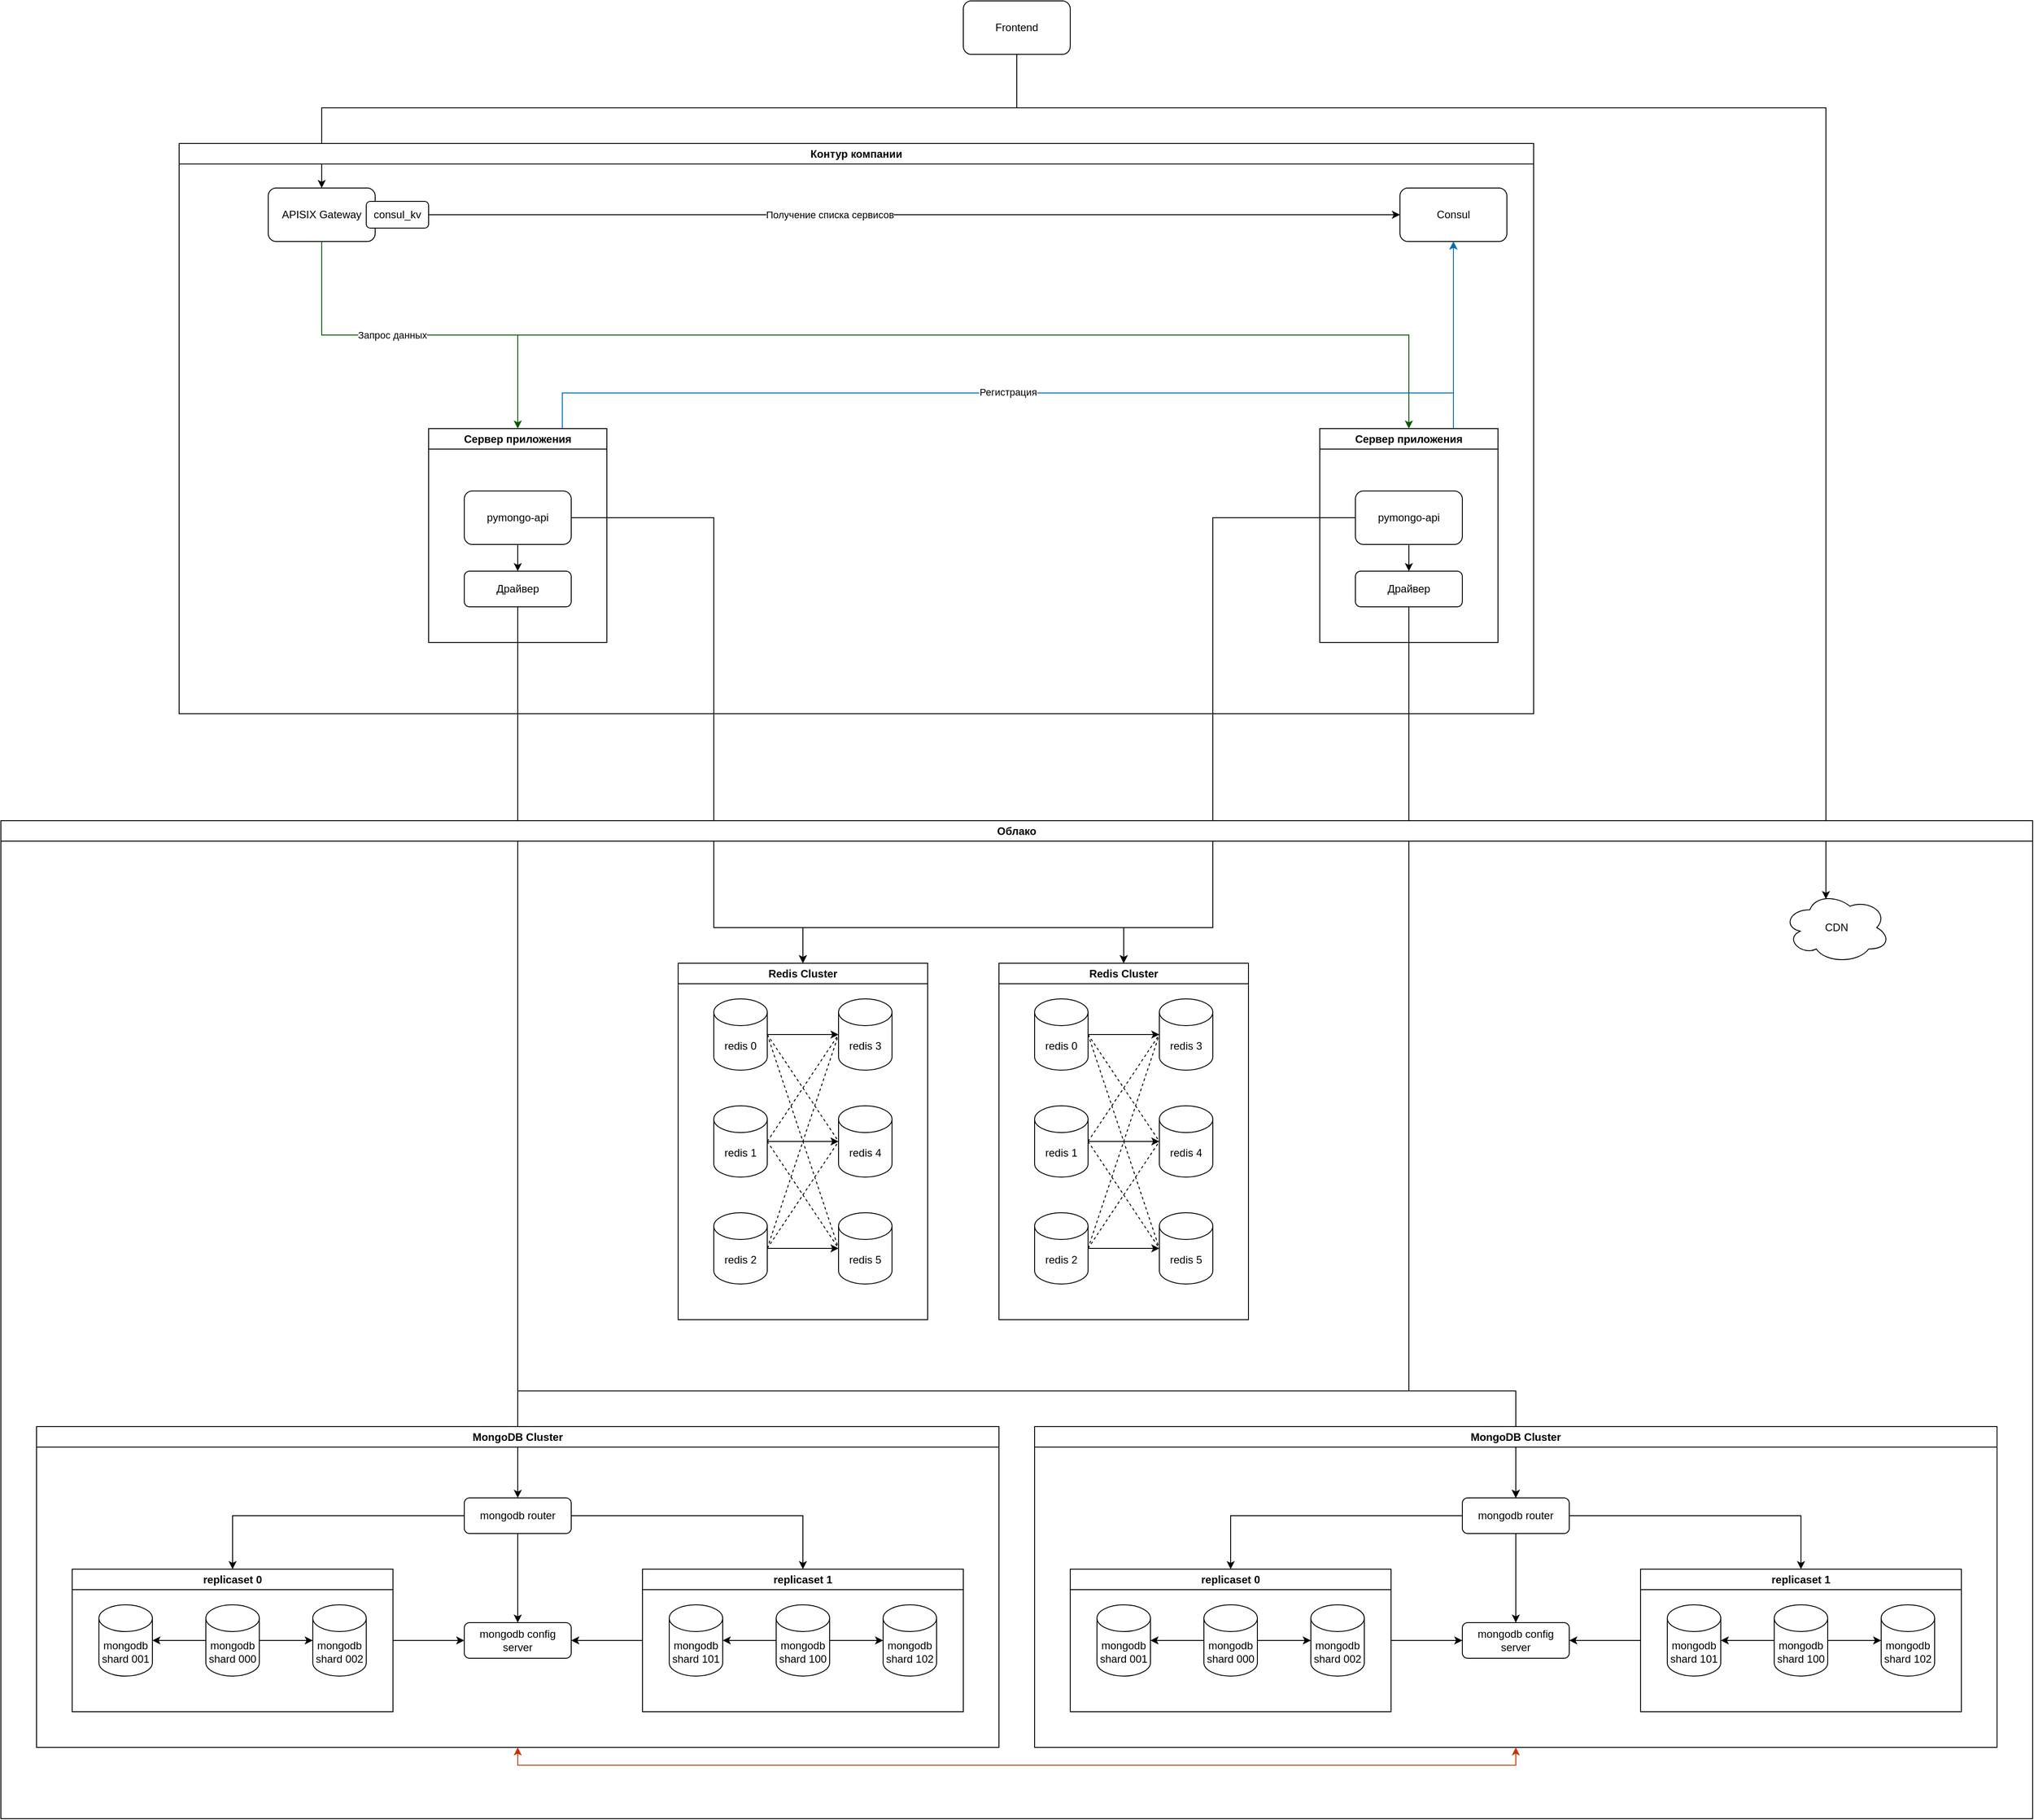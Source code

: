 <mxfile version="26.1.1">
  <diagram name="Page-1" id="-H_mtQnk-PTXWXPvYvuk">
    <mxGraphModel dx="1590" dy="2039" grid="1" gridSize="10" guides="1" tooltips="1" connect="1" arrows="1" fold="1" page="1" pageScale="1" pageWidth="1169" pageHeight="827" math="0" shadow="0">
      <root>
        <mxCell id="0" />
        <mxCell id="1" parent="0" />
        <mxCell id="dqWdWpCbqQZx0mYM54an-4" value="" style="group" parent="1" vertex="1" connectable="0">
          <mxGeometry x="300" y="130" width="180" height="60" as="geometry" />
        </mxCell>
        <mxCell id="dqWdWpCbqQZx0mYM54an-2" value="APISIX Gateway" style="rounded=1;whiteSpace=wrap;html=1;" parent="dqWdWpCbqQZx0mYM54an-4" vertex="1">
          <mxGeometry width="120" height="60" as="geometry" />
        </mxCell>
        <mxCell id="dqWdWpCbqQZx0mYM54an-3" value="consul_kv" style="rounded=1;whiteSpace=wrap;html=1;" parent="dqWdWpCbqQZx0mYM54an-4" vertex="1">
          <mxGeometry x="110" y="15" width="70" height="30" as="geometry" />
        </mxCell>
        <mxCell id="dqWdWpCbqQZx0mYM54an-5" value="Consul" style="rounded=1;whiteSpace=wrap;html=1;" parent="1" vertex="1">
          <mxGeometry x="1570" y="130" width="120" height="60" as="geometry" />
        </mxCell>
        <mxCell id="dqWdWpCbqQZx0mYM54an-46" style="edgeStyle=orthogonalEdgeStyle;rounded=0;orthogonalLoop=1;jettySize=auto;html=1;exitX=1;exitY=0.5;exitDx=0;exitDy=0;entryX=0;entryY=0.5;entryDx=0;entryDy=0;" parent="1" source="dqWdWpCbqQZx0mYM54an-3" target="dqWdWpCbqQZx0mYM54an-5" edge="1">
          <mxGeometry relative="1" as="geometry" />
        </mxCell>
        <mxCell id="dqWdWpCbqQZx0mYM54an-93" value="Получение списка сервисов" style="edgeLabel;html=1;align=center;verticalAlign=middle;resizable=0;points=[];" parent="dqWdWpCbqQZx0mYM54an-46" vertex="1" connectable="0">
          <mxGeometry x="-0.174" y="-1" relative="1" as="geometry">
            <mxPoint y="-1" as="offset" />
          </mxGeometry>
        </mxCell>
        <mxCell id="ixIfecBzQTMLxkiIsBdG-1" style="edgeStyle=orthogonalEdgeStyle;rounded=0;orthogonalLoop=1;jettySize=auto;html=1;exitX=0.5;exitY=1;exitDx=0;exitDy=0;" edge="1" parent="1" source="dqWdWpCbqQZx0mYM54an-123" target="dqWdWpCbqQZx0mYM54an-2">
          <mxGeometry relative="1" as="geometry">
            <Array as="points">
              <mxPoint x="1140" y="40" />
              <mxPoint x="360" y="40" />
            </Array>
          </mxGeometry>
        </mxCell>
        <mxCell id="dqWdWpCbqQZx0mYM54an-123" value="Frontend" style="rounded=1;whiteSpace=wrap;html=1;" parent="1" vertex="1">
          <mxGeometry x="1080" y="-80" width="120" height="60" as="geometry" />
        </mxCell>
        <mxCell id="P2rB0Mfu34rMSdrRZBl6-78" style="edgeStyle=orthogonalEdgeStyle;rounded=0;orthogonalLoop=1;jettySize=auto;html=1;exitX=0.5;exitY=1;exitDx=0;exitDy=0;entryX=0.5;entryY=0;entryDx=0;entryDy=0;fillColor=#008a00;strokeColor=#005700;" parent="1" source="dqWdWpCbqQZx0mYM54an-2" target="dqWdWpCbqQZx0mYM54an-13" edge="1">
          <mxGeometry relative="1" as="geometry" />
        </mxCell>
        <mxCell id="P2rB0Mfu34rMSdrRZBl6-79" style="edgeStyle=orthogonalEdgeStyle;rounded=0;orthogonalLoop=1;jettySize=auto;html=1;exitX=0.5;exitY=1;exitDx=0;exitDy=0;fillColor=#008a00;strokeColor=#005700;" parent="1" source="dqWdWpCbqQZx0mYM54an-2" target="P2rB0Mfu34rMSdrRZBl6-51" edge="1">
          <mxGeometry relative="1" as="geometry" />
        </mxCell>
        <mxCell id="JSuMn4tBHQM3JPlq7mwm-12" value="Запрос данных" style="edgeLabel;html=1;align=center;verticalAlign=middle;resizable=0;points=[];" parent="P2rB0Mfu34rMSdrRZBl6-79" vertex="1" connectable="0">
          <mxGeometry x="-0.743" relative="1" as="geometry">
            <mxPoint as="offset" />
          </mxGeometry>
        </mxCell>
        <mxCell id="P2rB0Mfu34rMSdrRZBl6-90" style="edgeStyle=orthogonalEdgeStyle;rounded=0;orthogonalLoop=1;jettySize=auto;html=1;exitX=0.75;exitY=0;exitDx=0;exitDy=0;entryX=0.5;entryY=1;entryDx=0;entryDy=0;fillColor=#1ba1e2;strokeColor=#006EAF;" parent="1" source="P2rB0Mfu34rMSdrRZBl6-51" target="dqWdWpCbqQZx0mYM54an-5" edge="1">
          <mxGeometry relative="1" as="geometry" />
        </mxCell>
        <mxCell id="JSuMn4tBHQM3JPlq7mwm-9" style="edgeStyle=orthogonalEdgeStyle;rounded=0;orthogonalLoop=1;jettySize=auto;html=1;exitX=0.75;exitY=0;exitDx=0;exitDy=0;fillColor=#1ba1e2;strokeColor=#006EAF;" parent="1" source="dqWdWpCbqQZx0mYM54an-13" target="dqWdWpCbqQZx0mYM54an-5" edge="1">
          <mxGeometry relative="1" as="geometry">
            <Array as="points">
              <mxPoint x="630" y="360" />
              <mxPoint x="1630" y="360" />
            </Array>
          </mxGeometry>
        </mxCell>
        <mxCell id="JSuMn4tBHQM3JPlq7mwm-10" value="Регистрация" style="edgeLabel;html=1;align=center;verticalAlign=middle;resizable=0;points=[];" parent="JSuMn4tBHQM3JPlq7mwm-9" vertex="1" connectable="0">
          <mxGeometry x="-0.108" relative="1" as="geometry">
            <mxPoint y="-1" as="offset" />
          </mxGeometry>
        </mxCell>
        <mxCell id="dqWdWpCbqQZx0mYM54an-13" value="Сервер приложения" style="swimlane;whiteSpace=wrap;html=1;" parent="1" vertex="1">
          <mxGeometry x="480" y="400" width="200" height="240" as="geometry" />
        </mxCell>
        <mxCell id="dqWdWpCbqQZx0mYM54an-6" value="" style="group" parent="1" vertex="1" connectable="0">
          <mxGeometry x="520" y="470" width="120" height="130" as="geometry" />
        </mxCell>
        <mxCell id="zA23MoTUsTF4_91t8viU-3" value="pymongo-api" style="rounded=1;whiteSpace=wrap;html=1;" parent="dqWdWpCbqQZx0mYM54an-6" vertex="1">
          <mxGeometry width="120" height="60" as="geometry" />
        </mxCell>
        <mxCell id="dbREd8kYVU3tzgiQIXqs-3" value="Драйвер" style="rounded=1;whiteSpace=wrap;html=1;" parent="dqWdWpCbqQZx0mYM54an-6" vertex="1">
          <mxGeometry y="90" width="120" height="40" as="geometry" />
        </mxCell>
        <mxCell id="k_xwfJecmbTnGhpivg_c-1" style="edgeStyle=orthogonalEdgeStyle;rounded=0;orthogonalLoop=1;jettySize=auto;html=1;exitX=0.5;exitY=1;exitDx=0;exitDy=0;entryX=0.5;entryY=0;entryDx=0;entryDy=0;" parent="dqWdWpCbqQZx0mYM54an-6" source="zA23MoTUsTF4_91t8viU-3" target="dbREd8kYVU3tzgiQIXqs-3" edge="1">
          <mxGeometry relative="1" as="geometry" />
        </mxCell>
        <mxCell id="8a7BIC_nl0AnSNakPIhv-13" value="" style="group" parent="1" vertex="1" connectable="0">
          <mxGeometry x="760" y="1000" width="280" height="400" as="geometry" />
        </mxCell>
        <mxCell id="8a7BIC_nl0AnSNakPIhv-1" value="redis 2" style="shape=cylinder3;whiteSpace=wrap;html=1;boundedLbl=1;backgroundOutline=1;size=15;" parent="8a7BIC_nl0AnSNakPIhv-13" vertex="1">
          <mxGeometry x="40" y="280" width="60" height="80" as="geometry" />
        </mxCell>
        <mxCell id="8a7BIC_nl0AnSNakPIhv-3" value="redis 1" style="shape=cylinder3;whiteSpace=wrap;html=1;boundedLbl=1;backgroundOutline=1;size=15;" parent="8a7BIC_nl0AnSNakPIhv-13" vertex="1">
          <mxGeometry x="40" y="160" width="60" height="80" as="geometry" />
        </mxCell>
        <mxCell id="8a7BIC_nl0AnSNakPIhv-5" value="redis 0" style="shape=cylinder3;whiteSpace=wrap;html=1;boundedLbl=1;backgroundOutline=1;size=15;" parent="8a7BIC_nl0AnSNakPIhv-13" vertex="1">
          <mxGeometry x="40" y="40" width="60" height="80" as="geometry" />
        </mxCell>
        <mxCell id="8a7BIC_nl0AnSNakPIhv-9" value="redis 5" style="shape=cylinder3;whiteSpace=wrap;html=1;boundedLbl=1;backgroundOutline=1;size=15;" parent="8a7BIC_nl0AnSNakPIhv-13" vertex="1">
          <mxGeometry x="180" y="280" width="60" height="80" as="geometry" />
        </mxCell>
        <mxCell id="8a7BIC_nl0AnSNakPIhv-10" value="redis 4" style="shape=cylinder3;whiteSpace=wrap;html=1;boundedLbl=1;backgroundOutline=1;size=15;" parent="8a7BIC_nl0AnSNakPIhv-13" vertex="1">
          <mxGeometry x="180" y="160" width="60" height="80" as="geometry" />
        </mxCell>
        <mxCell id="8a7BIC_nl0AnSNakPIhv-11" value="redis 3" style="shape=cylinder3;whiteSpace=wrap;html=1;boundedLbl=1;backgroundOutline=1;size=15;" parent="8a7BIC_nl0AnSNakPIhv-13" vertex="1">
          <mxGeometry x="180" y="40" width="60" height="80" as="geometry" />
        </mxCell>
        <mxCell id="8a7BIC_nl0AnSNakPIhv-12" value="Redis Cluster" style="swimlane;whiteSpace=wrap;html=1;" parent="8a7BIC_nl0AnSNakPIhv-13" vertex="1">
          <mxGeometry width="280" height="400" as="geometry" />
        </mxCell>
        <mxCell id="8a7BIC_nl0AnSNakPIhv-31" value="" style="endArrow=none;dashed=1;html=1;rounded=0;entryX=0;entryY=0.5;entryDx=0;entryDy=0;entryPerimeter=0;exitX=1;exitY=0.5;exitDx=0;exitDy=0;exitPerimeter=0;" parent="8a7BIC_nl0AnSNakPIhv-12" edge="1">
          <mxGeometry width="50" height="50" relative="1" as="geometry">
            <mxPoint x="100" y="320" as="sourcePoint" />
            <mxPoint x="180" y="200" as="targetPoint" />
          </mxGeometry>
        </mxCell>
        <mxCell id="8a7BIC_nl0AnSNakPIhv-33" value="" style="endArrow=none;dashed=1;html=1;rounded=0;entryX=0;entryY=0.5;entryDx=0;entryDy=0;entryPerimeter=0;exitX=1;exitY=0.5;exitDx=0;exitDy=0;exitPerimeter=0;" parent="8a7BIC_nl0AnSNakPIhv-12" edge="1">
          <mxGeometry width="50" height="50" relative="1" as="geometry">
            <mxPoint x="100" y="200" as="sourcePoint" />
            <mxPoint x="180" y="320" as="targetPoint" />
          </mxGeometry>
        </mxCell>
        <mxCell id="8a7BIC_nl0AnSNakPIhv-15" style="edgeStyle=orthogonalEdgeStyle;rounded=0;orthogonalLoop=1;jettySize=auto;html=1;exitX=1;exitY=0.5;exitDx=0;exitDy=0;exitPerimeter=0;entryX=0;entryY=0.5;entryDx=0;entryDy=0;entryPerimeter=0;" parent="8a7BIC_nl0AnSNakPIhv-13" source="8a7BIC_nl0AnSNakPIhv-5" target="8a7BIC_nl0AnSNakPIhv-11" edge="1">
          <mxGeometry relative="1" as="geometry" />
        </mxCell>
        <mxCell id="8a7BIC_nl0AnSNakPIhv-16" style="edgeStyle=orthogonalEdgeStyle;rounded=0;orthogonalLoop=1;jettySize=auto;html=1;exitX=1;exitY=0.5;exitDx=0;exitDy=0;exitPerimeter=0;entryX=0;entryY=0.5;entryDx=0;entryDy=0;entryPerimeter=0;" parent="8a7BIC_nl0AnSNakPIhv-13" source="8a7BIC_nl0AnSNakPIhv-3" target="8a7BIC_nl0AnSNakPIhv-10" edge="1">
          <mxGeometry relative="1" as="geometry" />
        </mxCell>
        <mxCell id="8a7BIC_nl0AnSNakPIhv-17" style="edgeStyle=orthogonalEdgeStyle;rounded=0;orthogonalLoop=1;jettySize=auto;html=1;exitX=1;exitY=0.5;exitDx=0;exitDy=0;exitPerimeter=0;entryX=0;entryY=0.5;entryDx=0;entryDy=0;entryPerimeter=0;" parent="8a7BIC_nl0AnSNakPIhv-13" source="8a7BIC_nl0AnSNakPIhv-1" target="8a7BIC_nl0AnSNakPIhv-9" edge="1">
          <mxGeometry relative="1" as="geometry" />
        </mxCell>
        <mxCell id="8a7BIC_nl0AnSNakPIhv-30" value="" style="endArrow=none;dashed=1;html=1;rounded=0;entryX=0;entryY=0.5;entryDx=0;entryDy=0;entryPerimeter=0;exitX=1;exitY=0.5;exitDx=0;exitDy=0;exitPerimeter=0;" parent="8a7BIC_nl0AnSNakPIhv-13" source="8a7BIC_nl0AnSNakPIhv-3" target="8a7BIC_nl0AnSNakPIhv-11" edge="1">
          <mxGeometry width="50" height="50" relative="1" as="geometry">
            <mxPoint x="115" y="180" as="sourcePoint" />
            <mxPoint x="165" y="130" as="targetPoint" />
          </mxGeometry>
        </mxCell>
        <mxCell id="8a7BIC_nl0AnSNakPIhv-32" value="" style="endArrow=none;dashed=1;html=1;rounded=0;entryX=0;entryY=0.5;entryDx=0;entryDy=0;entryPerimeter=0;exitX=1;exitY=0.5;exitDx=0;exitDy=0;exitPerimeter=0;" parent="8a7BIC_nl0AnSNakPIhv-13" source="8a7BIC_nl0AnSNakPIhv-5" target="8a7BIC_nl0AnSNakPIhv-10" edge="1">
          <mxGeometry width="50" height="50" relative="1" as="geometry">
            <mxPoint x="110" y="210" as="sourcePoint" />
            <mxPoint x="190" y="90" as="targetPoint" />
          </mxGeometry>
        </mxCell>
        <mxCell id="8a7BIC_nl0AnSNakPIhv-37" value="" style="endArrow=none;dashed=1;html=1;rounded=0;entryX=0;entryY=0.5;entryDx=0;entryDy=0;entryPerimeter=0;exitX=1;exitY=0.5;exitDx=0;exitDy=0;exitPerimeter=0;" parent="8a7BIC_nl0AnSNakPIhv-13" source="8a7BIC_nl0AnSNakPIhv-5" target="8a7BIC_nl0AnSNakPIhv-9" edge="1">
          <mxGeometry width="50" height="50" relative="1" as="geometry">
            <mxPoint x="110" y="90" as="sourcePoint" />
            <mxPoint x="190" y="210" as="targetPoint" />
          </mxGeometry>
        </mxCell>
        <mxCell id="8a7BIC_nl0AnSNakPIhv-38" value="" style="endArrow=none;dashed=1;html=1;rounded=0;entryX=0;entryY=0.5;entryDx=0;entryDy=0;entryPerimeter=0;exitX=1;exitY=0.5;exitDx=0;exitDy=0;exitPerimeter=0;" parent="8a7BIC_nl0AnSNakPIhv-13" source="8a7BIC_nl0AnSNakPIhv-1" target="8a7BIC_nl0AnSNakPIhv-11" edge="1">
          <mxGeometry width="50" height="50" relative="1" as="geometry">
            <mxPoint x="120" y="100" as="sourcePoint" />
            <mxPoint x="200" y="220" as="targetPoint" />
          </mxGeometry>
        </mxCell>
        <mxCell id="P2rB0Mfu34rMSdrRZBl6-52" value="" style="group" parent="1" vertex="1" connectable="0">
          <mxGeometry x="1120" y="1000" width="280" height="400" as="geometry" />
        </mxCell>
        <mxCell id="P2rB0Mfu34rMSdrRZBl6-53" value="redis 2" style="shape=cylinder3;whiteSpace=wrap;html=1;boundedLbl=1;backgroundOutline=1;size=15;" parent="P2rB0Mfu34rMSdrRZBl6-52" vertex="1">
          <mxGeometry x="40" y="280" width="60" height="80" as="geometry" />
        </mxCell>
        <mxCell id="P2rB0Mfu34rMSdrRZBl6-54" value="redis 1" style="shape=cylinder3;whiteSpace=wrap;html=1;boundedLbl=1;backgroundOutline=1;size=15;" parent="P2rB0Mfu34rMSdrRZBl6-52" vertex="1">
          <mxGeometry x="40" y="160" width="60" height="80" as="geometry" />
        </mxCell>
        <mxCell id="P2rB0Mfu34rMSdrRZBl6-55" value="redis 0" style="shape=cylinder3;whiteSpace=wrap;html=1;boundedLbl=1;backgroundOutline=1;size=15;" parent="P2rB0Mfu34rMSdrRZBl6-52" vertex="1">
          <mxGeometry x="40" y="40" width="60" height="80" as="geometry" />
        </mxCell>
        <mxCell id="P2rB0Mfu34rMSdrRZBl6-56" value="redis 5" style="shape=cylinder3;whiteSpace=wrap;html=1;boundedLbl=1;backgroundOutline=1;size=15;" parent="P2rB0Mfu34rMSdrRZBl6-52" vertex="1">
          <mxGeometry x="180" y="280" width="60" height="80" as="geometry" />
        </mxCell>
        <mxCell id="P2rB0Mfu34rMSdrRZBl6-57" value="redis 4" style="shape=cylinder3;whiteSpace=wrap;html=1;boundedLbl=1;backgroundOutline=1;size=15;" parent="P2rB0Mfu34rMSdrRZBl6-52" vertex="1">
          <mxGeometry x="180" y="160" width="60" height="80" as="geometry" />
        </mxCell>
        <mxCell id="P2rB0Mfu34rMSdrRZBl6-58" value="redis 3" style="shape=cylinder3;whiteSpace=wrap;html=1;boundedLbl=1;backgroundOutline=1;size=15;" parent="P2rB0Mfu34rMSdrRZBl6-52" vertex="1">
          <mxGeometry x="180" y="40" width="60" height="80" as="geometry" />
        </mxCell>
        <mxCell id="P2rB0Mfu34rMSdrRZBl6-59" value="Redis Cluster" style="swimlane;whiteSpace=wrap;html=1;" parent="P2rB0Mfu34rMSdrRZBl6-52" vertex="1">
          <mxGeometry width="280" height="400" as="geometry" />
        </mxCell>
        <mxCell id="P2rB0Mfu34rMSdrRZBl6-60" value="" style="endArrow=none;dashed=1;html=1;rounded=0;entryX=0;entryY=0.5;entryDx=0;entryDy=0;entryPerimeter=0;exitX=1;exitY=0.5;exitDx=0;exitDy=0;exitPerimeter=0;" parent="P2rB0Mfu34rMSdrRZBl6-59" edge="1">
          <mxGeometry width="50" height="50" relative="1" as="geometry">
            <mxPoint x="100" y="320" as="sourcePoint" />
            <mxPoint x="180" y="200" as="targetPoint" />
          </mxGeometry>
        </mxCell>
        <mxCell id="P2rB0Mfu34rMSdrRZBl6-61" value="" style="endArrow=none;dashed=1;html=1;rounded=0;entryX=0;entryY=0.5;entryDx=0;entryDy=0;entryPerimeter=0;exitX=1;exitY=0.5;exitDx=0;exitDy=0;exitPerimeter=0;" parent="P2rB0Mfu34rMSdrRZBl6-59" edge="1">
          <mxGeometry width="50" height="50" relative="1" as="geometry">
            <mxPoint x="100" y="200" as="sourcePoint" />
            <mxPoint x="180" y="320" as="targetPoint" />
          </mxGeometry>
        </mxCell>
        <mxCell id="P2rB0Mfu34rMSdrRZBl6-62" style="edgeStyle=orthogonalEdgeStyle;rounded=0;orthogonalLoop=1;jettySize=auto;html=1;exitX=1;exitY=0.5;exitDx=0;exitDy=0;exitPerimeter=0;entryX=0;entryY=0.5;entryDx=0;entryDy=0;entryPerimeter=0;" parent="P2rB0Mfu34rMSdrRZBl6-52" source="P2rB0Mfu34rMSdrRZBl6-55" target="P2rB0Mfu34rMSdrRZBl6-58" edge="1">
          <mxGeometry relative="1" as="geometry" />
        </mxCell>
        <mxCell id="P2rB0Mfu34rMSdrRZBl6-63" style="edgeStyle=orthogonalEdgeStyle;rounded=0;orthogonalLoop=1;jettySize=auto;html=1;exitX=1;exitY=0.5;exitDx=0;exitDy=0;exitPerimeter=0;entryX=0;entryY=0.5;entryDx=0;entryDy=0;entryPerimeter=0;" parent="P2rB0Mfu34rMSdrRZBl6-52" source="P2rB0Mfu34rMSdrRZBl6-54" target="P2rB0Mfu34rMSdrRZBl6-57" edge="1">
          <mxGeometry relative="1" as="geometry" />
        </mxCell>
        <mxCell id="P2rB0Mfu34rMSdrRZBl6-64" style="edgeStyle=orthogonalEdgeStyle;rounded=0;orthogonalLoop=1;jettySize=auto;html=1;exitX=1;exitY=0.5;exitDx=0;exitDy=0;exitPerimeter=0;entryX=0;entryY=0.5;entryDx=0;entryDy=0;entryPerimeter=0;" parent="P2rB0Mfu34rMSdrRZBl6-52" source="P2rB0Mfu34rMSdrRZBl6-53" target="P2rB0Mfu34rMSdrRZBl6-56" edge="1">
          <mxGeometry relative="1" as="geometry" />
        </mxCell>
        <mxCell id="P2rB0Mfu34rMSdrRZBl6-65" value="" style="endArrow=none;dashed=1;html=1;rounded=0;entryX=0;entryY=0.5;entryDx=0;entryDy=0;entryPerimeter=0;exitX=1;exitY=0.5;exitDx=0;exitDy=0;exitPerimeter=0;" parent="P2rB0Mfu34rMSdrRZBl6-52" source="P2rB0Mfu34rMSdrRZBl6-54" target="P2rB0Mfu34rMSdrRZBl6-58" edge="1">
          <mxGeometry width="50" height="50" relative="1" as="geometry">
            <mxPoint x="115" y="180" as="sourcePoint" />
            <mxPoint x="165" y="130" as="targetPoint" />
          </mxGeometry>
        </mxCell>
        <mxCell id="P2rB0Mfu34rMSdrRZBl6-66" value="" style="endArrow=none;dashed=1;html=1;rounded=0;entryX=0;entryY=0.5;entryDx=0;entryDy=0;entryPerimeter=0;exitX=1;exitY=0.5;exitDx=0;exitDy=0;exitPerimeter=0;" parent="P2rB0Mfu34rMSdrRZBl6-52" source="P2rB0Mfu34rMSdrRZBl6-55" target="P2rB0Mfu34rMSdrRZBl6-57" edge="1">
          <mxGeometry width="50" height="50" relative="1" as="geometry">
            <mxPoint x="110" y="210" as="sourcePoint" />
            <mxPoint x="190" y="90" as="targetPoint" />
          </mxGeometry>
        </mxCell>
        <mxCell id="P2rB0Mfu34rMSdrRZBl6-67" value="" style="endArrow=none;dashed=1;html=1;rounded=0;entryX=0;entryY=0.5;entryDx=0;entryDy=0;entryPerimeter=0;exitX=1;exitY=0.5;exitDx=0;exitDy=0;exitPerimeter=0;" parent="P2rB0Mfu34rMSdrRZBl6-52" source="P2rB0Mfu34rMSdrRZBl6-55" target="P2rB0Mfu34rMSdrRZBl6-56" edge="1">
          <mxGeometry width="50" height="50" relative="1" as="geometry">
            <mxPoint x="110" y="90" as="sourcePoint" />
            <mxPoint x="190" y="210" as="targetPoint" />
          </mxGeometry>
        </mxCell>
        <mxCell id="P2rB0Mfu34rMSdrRZBl6-68" value="" style="endArrow=none;dashed=1;html=1;rounded=0;entryX=0;entryY=0.5;entryDx=0;entryDy=0;entryPerimeter=0;exitX=1;exitY=0.5;exitDx=0;exitDy=0;exitPerimeter=0;" parent="P2rB0Mfu34rMSdrRZBl6-52" source="P2rB0Mfu34rMSdrRZBl6-53" target="P2rB0Mfu34rMSdrRZBl6-58" edge="1">
          <mxGeometry width="50" height="50" relative="1" as="geometry">
            <mxPoint x="120" y="100" as="sourcePoint" />
            <mxPoint x="200" y="220" as="targetPoint" />
          </mxGeometry>
        </mxCell>
        <mxCell id="JSuMn4tBHQM3JPlq7mwm-1" value="" style="group" parent="1" vertex="1" connectable="0">
          <mxGeometry x="1480" y="400" width="200" height="240" as="geometry" />
        </mxCell>
        <mxCell id="P2rB0Mfu34rMSdrRZBl6-51" value="Сервер приложения" style="swimlane;whiteSpace=wrap;html=1;" parent="JSuMn4tBHQM3JPlq7mwm-1" vertex="1">
          <mxGeometry width="200" height="240" as="geometry" />
        </mxCell>
        <mxCell id="P2rB0Mfu34rMSdrRZBl6-69" value="" style="group" parent="JSuMn4tBHQM3JPlq7mwm-1" vertex="1" connectable="0">
          <mxGeometry x="40" y="70" width="120" height="130" as="geometry" />
        </mxCell>
        <mxCell id="P2rB0Mfu34rMSdrRZBl6-70" value="pymongo-api" style="rounded=1;whiteSpace=wrap;html=1;" parent="P2rB0Mfu34rMSdrRZBl6-69" vertex="1">
          <mxGeometry width="120" height="60" as="geometry" />
        </mxCell>
        <mxCell id="P2rB0Mfu34rMSdrRZBl6-71" value="Драйвер" style="rounded=1;whiteSpace=wrap;html=1;" parent="P2rB0Mfu34rMSdrRZBl6-69" vertex="1">
          <mxGeometry y="90" width="120" height="40" as="geometry" />
        </mxCell>
        <mxCell id="P2rB0Mfu34rMSdrRZBl6-72" style="edgeStyle=orthogonalEdgeStyle;rounded=0;orthogonalLoop=1;jettySize=auto;html=1;exitX=0.5;exitY=1;exitDx=0;exitDy=0;entryX=0.5;entryY=0;entryDx=0;entryDy=0;" parent="P2rB0Mfu34rMSdrRZBl6-69" source="P2rB0Mfu34rMSdrRZBl6-70" target="P2rB0Mfu34rMSdrRZBl6-71" edge="1">
          <mxGeometry relative="1" as="geometry" />
        </mxCell>
        <mxCell id="JSuMn4tBHQM3JPlq7mwm-3" style="edgeStyle=orthogonalEdgeStyle;rounded=0;orthogonalLoop=1;jettySize=auto;html=1;exitX=0.5;exitY=1;exitDx=0;exitDy=0;" parent="1" source="dbREd8kYVU3tzgiQIXqs-3" target="dbREd8kYVU3tzgiQIXqs-5" edge="1">
          <mxGeometry relative="1" as="geometry" />
        </mxCell>
        <mxCell id="JSuMn4tBHQM3JPlq7mwm-5" style="edgeStyle=orthogonalEdgeStyle;rounded=0;orthogonalLoop=1;jettySize=auto;html=1;exitX=0.5;exitY=1;exitDx=0;exitDy=0;entryX=0.5;entryY=0;entryDx=0;entryDy=0;" parent="1" source="dbREd8kYVU3tzgiQIXqs-3" target="P2rB0Mfu34rMSdrRZBl6-3" edge="1">
          <mxGeometry relative="1" as="geometry">
            <Array as="points">
              <mxPoint x="580" y="1480" />
              <mxPoint x="1700" y="1480" />
            </Array>
          </mxGeometry>
        </mxCell>
        <mxCell id="JSuMn4tBHQM3JPlq7mwm-13" value="Контур компании" style="swimlane;whiteSpace=wrap;html=1;" parent="1" vertex="1">
          <mxGeometry x="200" y="80" width="1520" height="640" as="geometry" />
        </mxCell>
        <mxCell id="JSuMn4tBHQM3JPlq7mwm-19" style="edgeStyle=orthogonalEdgeStyle;rounded=0;orthogonalLoop=1;jettySize=auto;html=1;exitX=0;exitY=0.5;exitDx=0;exitDy=0;" parent="1" source="P2rB0Mfu34rMSdrRZBl6-70" target="P2rB0Mfu34rMSdrRZBl6-59" edge="1">
          <mxGeometry relative="1" as="geometry">
            <Array as="points">
              <mxPoint x="1360" y="500" />
              <mxPoint x="1360" y="960" />
              <mxPoint x="1260" y="960" />
            </Array>
          </mxGeometry>
        </mxCell>
        <mxCell id="JSuMn4tBHQM3JPlq7mwm-20" style="edgeStyle=orthogonalEdgeStyle;rounded=0;orthogonalLoop=1;jettySize=auto;html=1;exitX=0.5;exitY=1;exitDx=0;exitDy=0;entryX=0.5;entryY=0;entryDx=0;entryDy=0;" parent="1" source="P2rB0Mfu34rMSdrRZBl6-71" target="P2rB0Mfu34rMSdrRZBl6-3" edge="1">
          <mxGeometry relative="1" as="geometry">
            <Array as="points">
              <mxPoint x="1580" y="1480" />
              <mxPoint x="1700" y="1480" />
            </Array>
          </mxGeometry>
        </mxCell>
        <mxCell id="JSuMn4tBHQM3JPlq7mwm-21" style="edgeStyle=orthogonalEdgeStyle;rounded=0;orthogonalLoop=1;jettySize=auto;html=1;exitX=0.5;exitY=1;exitDx=0;exitDy=0;entryX=0.5;entryY=0;entryDx=0;entryDy=0;" parent="1" source="P2rB0Mfu34rMSdrRZBl6-71" target="P2rB0Mfu34rMSdrRZBl6-3" edge="1">
          <mxGeometry relative="1" as="geometry">
            <Array as="points">
              <mxPoint x="1580" y="1480" />
              <mxPoint x="1700" y="1480" />
            </Array>
          </mxGeometry>
        </mxCell>
        <mxCell id="JSuMn4tBHQM3JPlq7mwm-2" value="" style="group" parent="1" vertex="1" connectable="0">
          <mxGeometry x="40" y="1520" width="2200" height="360" as="geometry" />
        </mxCell>
        <mxCell id="P2rB0Mfu34rMSdrRZBl6-82" value="" style="group" parent="JSuMn4tBHQM3JPlq7mwm-2" vertex="1" connectable="0">
          <mxGeometry width="1080" height="360" as="geometry" />
        </mxCell>
        <mxCell id="dqWdWpCbqQZx0mYM54an-11" value="" style="group" parent="P2rB0Mfu34rMSdrRZBl6-82" vertex="1" connectable="0">
          <mxGeometry x="40" y="80" width="1000" height="240" as="geometry" />
        </mxCell>
        <mxCell id="dbREd8kYVU3tzgiQIXqs-5" value="mongodb router" style="rounded=1;whiteSpace=wrap;html=1;" parent="dqWdWpCbqQZx0mYM54an-11" vertex="1">
          <mxGeometry x="440" width="120" height="40" as="geometry" />
        </mxCell>
        <mxCell id="dbREd8kYVU3tzgiQIXqs-7" value="mongodb config server" style="rounded=1;whiteSpace=wrap;html=1;" parent="dqWdWpCbqQZx0mYM54an-11" vertex="1">
          <mxGeometry x="440" y="140" width="120" height="40" as="geometry" />
        </mxCell>
        <mxCell id="dqWdWpCbqQZx0mYM54an-9" value="" style="group" parent="dqWdWpCbqQZx0mYM54an-11" vertex="1" connectable="0">
          <mxGeometry x="640" y="80" width="360" height="160" as="geometry" />
        </mxCell>
        <mxCell id="pXJ7bdGz6Sk2BNIV2tW--5" value="replicaset 1" style="swimlane;whiteSpace=wrap;html=1;" parent="dqWdWpCbqQZx0mYM54an-9" vertex="1">
          <mxGeometry width="360" height="160" as="geometry" />
        </mxCell>
        <mxCell id="dqWdWpCbqQZx0mYM54an-8" value="" style="group" parent="dqWdWpCbqQZx0mYM54an-9" vertex="1" connectable="0">
          <mxGeometry x="30" y="40" width="300" height="80" as="geometry" />
        </mxCell>
        <mxCell id="dbREd8kYVU3tzgiQIXqs-2" value="mongodb shard 100" style="shape=cylinder3;whiteSpace=wrap;html=1;boundedLbl=1;backgroundOutline=1;size=15;" parent="dqWdWpCbqQZx0mYM54an-8" vertex="1">
          <mxGeometry x="120" width="60" height="80" as="geometry" />
        </mxCell>
        <mxCell id="_al5clU8z6GfftOGp_AF-3" value="mongodb shard 101" style="shape=cylinder3;whiteSpace=wrap;html=1;boundedLbl=1;backgroundOutline=1;size=15;" parent="dqWdWpCbqQZx0mYM54an-8" vertex="1">
          <mxGeometry width="60" height="80" as="geometry" />
        </mxCell>
        <mxCell id="_al5clU8z6GfftOGp_AF-4" value="mongodb shard 102" style="shape=cylinder3;whiteSpace=wrap;html=1;boundedLbl=1;backgroundOutline=1;size=15;" parent="dqWdWpCbqQZx0mYM54an-8" vertex="1">
          <mxGeometry x="240" width="60" height="80" as="geometry" />
        </mxCell>
        <mxCell id="_al5clU8z6GfftOGp_AF-11" style="edgeStyle=orthogonalEdgeStyle;rounded=0;orthogonalLoop=1;jettySize=auto;html=1;exitX=0;exitY=0.5;exitDx=0;exitDy=0;exitPerimeter=0;entryX=1;entryY=0.5;entryDx=0;entryDy=0;entryPerimeter=0;" parent="dqWdWpCbqQZx0mYM54an-8" source="dbREd8kYVU3tzgiQIXqs-2" target="_al5clU8z6GfftOGp_AF-3" edge="1">
          <mxGeometry relative="1" as="geometry" />
        </mxCell>
        <mxCell id="_al5clU8z6GfftOGp_AF-12" value="" style="edgeStyle=orthogonalEdgeStyle;rounded=0;orthogonalLoop=1;jettySize=auto;html=1;" parent="dqWdWpCbqQZx0mYM54an-8" source="dbREd8kYVU3tzgiQIXqs-2" target="_al5clU8z6GfftOGp_AF-4" edge="1">
          <mxGeometry relative="1" as="geometry" />
        </mxCell>
        <mxCell id="dqWdWpCbqQZx0mYM54an-10" value="" style="group" parent="dqWdWpCbqQZx0mYM54an-11" vertex="1" connectable="0">
          <mxGeometry y="80" width="360" height="160" as="geometry" />
        </mxCell>
        <mxCell id="pXJ7bdGz6Sk2BNIV2tW--1" value="replicaset 0" style="swimlane;whiteSpace=wrap;html=1;" parent="dqWdWpCbqQZx0mYM54an-10" vertex="1">
          <mxGeometry width="360" height="160" as="geometry" />
        </mxCell>
        <mxCell id="dqWdWpCbqQZx0mYM54an-7" value="" style="group" parent="dqWdWpCbqQZx0mYM54an-10" vertex="1" connectable="0">
          <mxGeometry x="30" y="40" width="300" height="80" as="geometry" />
        </mxCell>
        <mxCell id="dbREd8kYVU3tzgiQIXqs-1" value="mongodb shard 000" style="shape=cylinder3;whiteSpace=wrap;html=1;boundedLbl=1;backgroundOutline=1;size=15;" parent="dqWdWpCbqQZx0mYM54an-7" vertex="1">
          <mxGeometry x="120" width="60" height="80" as="geometry" />
        </mxCell>
        <mxCell id="_al5clU8z6GfftOGp_AF-1" value="mongodb shard 001" style="shape=cylinder3;whiteSpace=wrap;html=1;boundedLbl=1;backgroundOutline=1;size=15;" parent="dqWdWpCbqQZx0mYM54an-7" vertex="1">
          <mxGeometry width="60" height="80" as="geometry" />
        </mxCell>
        <mxCell id="_al5clU8z6GfftOGp_AF-2" value="mongodb shard 002" style="shape=cylinder3;whiteSpace=wrap;html=1;boundedLbl=1;backgroundOutline=1;size=15;" parent="dqWdWpCbqQZx0mYM54an-7" vertex="1">
          <mxGeometry x="240" width="60" height="80" as="geometry" />
        </mxCell>
        <mxCell id="_al5clU8z6GfftOGp_AF-9" style="edgeStyle=orthogonalEdgeStyle;rounded=0;orthogonalLoop=1;jettySize=auto;html=1;exitX=0;exitY=0.5;exitDx=0;exitDy=0;exitPerimeter=0;entryX=1;entryY=0.5;entryDx=0;entryDy=0;entryPerimeter=0;" parent="dqWdWpCbqQZx0mYM54an-7" source="dbREd8kYVU3tzgiQIXqs-1" target="_al5clU8z6GfftOGp_AF-1" edge="1">
          <mxGeometry relative="1" as="geometry" />
        </mxCell>
        <mxCell id="_al5clU8z6GfftOGp_AF-10" style="edgeStyle=orthogonalEdgeStyle;rounded=0;orthogonalLoop=1;jettySize=auto;html=1;exitX=1;exitY=0.5;exitDx=0;exitDy=0;exitPerimeter=0;entryX=0;entryY=0.5;entryDx=0;entryDy=0;entryPerimeter=0;" parent="dqWdWpCbqQZx0mYM54an-7" source="dbREd8kYVU3tzgiQIXqs-1" target="_al5clU8z6GfftOGp_AF-2" edge="1">
          <mxGeometry relative="1" as="geometry" />
        </mxCell>
        <mxCell id="AS32IQcmRUs63zj48uzP-7" style="edgeStyle=orthogonalEdgeStyle;rounded=0;orthogonalLoop=1;jettySize=auto;html=1;exitX=0.5;exitY=1;exitDx=0;exitDy=0;" parent="dqWdWpCbqQZx0mYM54an-11" source="dbREd8kYVU3tzgiQIXqs-5" target="dbREd8kYVU3tzgiQIXqs-7" edge="1">
          <mxGeometry relative="1" as="geometry" />
        </mxCell>
        <mxCell id="AS32IQcmRUs63zj48uzP-5" style="edgeStyle=orthogonalEdgeStyle;rounded=0;orthogonalLoop=1;jettySize=auto;html=1;exitX=1;exitY=0.5;exitDx=0;exitDy=0;entryX=0.5;entryY=0;entryDx=0;entryDy=0;" parent="dqWdWpCbqQZx0mYM54an-11" source="dbREd8kYVU3tzgiQIXqs-5" target="pXJ7bdGz6Sk2BNIV2tW--5" edge="1">
          <mxGeometry relative="1" as="geometry" />
        </mxCell>
        <mxCell id="AS32IQcmRUs63zj48uzP-9" style="edgeStyle=orthogonalEdgeStyle;rounded=0;orthogonalLoop=1;jettySize=auto;html=1;exitX=0;exitY=0.5;exitDx=0;exitDy=0;entryX=1;entryY=0.5;entryDx=0;entryDy=0;" parent="dqWdWpCbqQZx0mYM54an-11" source="pXJ7bdGz6Sk2BNIV2tW--5" target="dbREd8kYVU3tzgiQIXqs-7" edge="1">
          <mxGeometry relative="1" as="geometry" />
        </mxCell>
        <mxCell id="AS32IQcmRUs63zj48uzP-6" style="edgeStyle=orthogonalEdgeStyle;rounded=0;orthogonalLoop=1;jettySize=auto;html=1;exitX=0;exitY=0.5;exitDx=0;exitDy=0;entryX=0.5;entryY=0;entryDx=0;entryDy=0;" parent="dqWdWpCbqQZx0mYM54an-11" source="dbREd8kYVU3tzgiQIXqs-5" target="pXJ7bdGz6Sk2BNIV2tW--1" edge="1">
          <mxGeometry relative="1" as="geometry" />
        </mxCell>
        <mxCell id="AS32IQcmRUs63zj48uzP-8" style="edgeStyle=orthogonalEdgeStyle;rounded=0;orthogonalLoop=1;jettySize=auto;html=1;exitX=1;exitY=0.5;exitDx=0;exitDy=0;entryX=0;entryY=0.5;entryDx=0;entryDy=0;" parent="dqWdWpCbqQZx0mYM54an-11" source="pXJ7bdGz6Sk2BNIV2tW--1" target="dbREd8kYVU3tzgiQIXqs-7" edge="1">
          <mxGeometry relative="1" as="geometry" />
        </mxCell>
        <mxCell id="P2rB0Mfu34rMSdrRZBl6-80" value="MongoDB Cluster" style="swimlane;whiteSpace=wrap;html=1;" parent="P2rB0Mfu34rMSdrRZBl6-82" vertex="1">
          <mxGeometry width="1080" height="360" as="geometry" />
        </mxCell>
        <mxCell id="P2rB0Mfu34rMSdrRZBl6-83" value="" style="group" parent="JSuMn4tBHQM3JPlq7mwm-2" vertex="1" connectable="0">
          <mxGeometry x="1120" width="1080" height="360" as="geometry" />
        </mxCell>
        <mxCell id="P2rB0Mfu34rMSdrRZBl6-2" value="" style="group" parent="P2rB0Mfu34rMSdrRZBl6-83" vertex="1" connectable="0">
          <mxGeometry x="40" y="80" width="1000" height="240" as="geometry" />
        </mxCell>
        <mxCell id="P2rB0Mfu34rMSdrRZBl6-3" value="mongodb router" style="rounded=1;whiteSpace=wrap;html=1;" parent="P2rB0Mfu34rMSdrRZBl6-2" vertex="1">
          <mxGeometry x="440" width="120" height="40" as="geometry" />
        </mxCell>
        <mxCell id="P2rB0Mfu34rMSdrRZBl6-4" value="mongodb config server" style="rounded=1;whiteSpace=wrap;html=1;" parent="P2rB0Mfu34rMSdrRZBl6-2" vertex="1">
          <mxGeometry x="440" y="140" width="120" height="40" as="geometry" />
        </mxCell>
        <mxCell id="P2rB0Mfu34rMSdrRZBl6-5" value="" style="group" parent="P2rB0Mfu34rMSdrRZBl6-2" vertex="1" connectable="0">
          <mxGeometry x="640" y="80" width="360" height="160" as="geometry" />
        </mxCell>
        <mxCell id="P2rB0Mfu34rMSdrRZBl6-6" value="replicaset 1" style="swimlane;whiteSpace=wrap;html=1;" parent="P2rB0Mfu34rMSdrRZBl6-5" vertex="1">
          <mxGeometry width="360" height="160" as="geometry" />
        </mxCell>
        <mxCell id="P2rB0Mfu34rMSdrRZBl6-7" value="" style="group" parent="P2rB0Mfu34rMSdrRZBl6-5" vertex="1" connectable="0">
          <mxGeometry x="30" y="40" width="300" height="80" as="geometry" />
        </mxCell>
        <mxCell id="P2rB0Mfu34rMSdrRZBl6-8" value="mongodb shard 100" style="shape=cylinder3;whiteSpace=wrap;html=1;boundedLbl=1;backgroundOutline=1;size=15;" parent="P2rB0Mfu34rMSdrRZBl6-7" vertex="1">
          <mxGeometry x="120" width="60" height="80" as="geometry" />
        </mxCell>
        <mxCell id="P2rB0Mfu34rMSdrRZBl6-9" value="mongodb shard 101" style="shape=cylinder3;whiteSpace=wrap;html=1;boundedLbl=1;backgroundOutline=1;size=15;" parent="P2rB0Mfu34rMSdrRZBl6-7" vertex="1">
          <mxGeometry width="60" height="80" as="geometry" />
        </mxCell>
        <mxCell id="P2rB0Mfu34rMSdrRZBl6-10" value="mongodb shard 102" style="shape=cylinder3;whiteSpace=wrap;html=1;boundedLbl=1;backgroundOutline=1;size=15;" parent="P2rB0Mfu34rMSdrRZBl6-7" vertex="1">
          <mxGeometry x="240" width="60" height="80" as="geometry" />
        </mxCell>
        <mxCell id="P2rB0Mfu34rMSdrRZBl6-11" style="edgeStyle=orthogonalEdgeStyle;rounded=0;orthogonalLoop=1;jettySize=auto;html=1;exitX=0;exitY=0.5;exitDx=0;exitDy=0;exitPerimeter=0;entryX=1;entryY=0.5;entryDx=0;entryDy=0;entryPerimeter=0;" parent="P2rB0Mfu34rMSdrRZBl6-7" source="P2rB0Mfu34rMSdrRZBl6-8" target="P2rB0Mfu34rMSdrRZBl6-9" edge="1">
          <mxGeometry relative="1" as="geometry" />
        </mxCell>
        <mxCell id="P2rB0Mfu34rMSdrRZBl6-12" value="" style="edgeStyle=orthogonalEdgeStyle;rounded=0;orthogonalLoop=1;jettySize=auto;html=1;" parent="P2rB0Mfu34rMSdrRZBl6-7" source="P2rB0Mfu34rMSdrRZBl6-8" target="P2rB0Mfu34rMSdrRZBl6-10" edge="1">
          <mxGeometry relative="1" as="geometry" />
        </mxCell>
        <mxCell id="P2rB0Mfu34rMSdrRZBl6-13" value="" style="group" parent="P2rB0Mfu34rMSdrRZBl6-2" vertex="1" connectable="0">
          <mxGeometry y="80" width="360" height="160" as="geometry" />
        </mxCell>
        <mxCell id="P2rB0Mfu34rMSdrRZBl6-14" value="replicaset 0" style="swimlane;whiteSpace=wrap;html=1;" parent="P2rB0Mfu34rMSdrRZBl6-13" vertex="1">
          <mxGeometry width="360" height="160" as="geometry" />
        </mxCell>
        <mxCell id="P2rB0Mfu34rMSdrRZBl6-15" value="" style="group" parent="P2rB0Mfu34rMSdrRZBl6-13" vertex="1" connectable="0">
          <mxGeometry x="30" y="40" width="300" height="80" as="geometry" />
        </mxCell>
        <mxCell id="P2rB0Mfu34rMSdrRZBl6-16" value="mongodb shard 000" style="shape=cylinder3;whiteSpace=wrap;html=1;boundedLbl=1;backgroundOutline=1;size=15;" parent="P2rB0Mfu34rMSdrRZBl6-15" vertex="1">
          <mxGeometry x="120" width="60" height="80" as="geometry" />
        </mxCell>
        <mxCell id="P2rB0Mfu34rMSdrRZBl6-17" value="mongodb shard 001" style="shape=cylinder3;whiteSpace=wrap;html=1;boundedLbl=1;backgroundOutline=1;size=15;" parent="P2rB0Mfu34rMSdrRZBl6-15" vertex="1">
          <mxGeometry width="60" height="80" as="geometry" />
        </mxCell>
        <mxCell id="P2rB0Mfu34rMSdrRZBl6-18" value="mongodb shard 002" style="shape=cylinder3;whiteSpace=wrap;html=1;boundedLbl=1;backgroundOutline=1;size=15;" parent="P2rB0Mfu34rMSdrRZBl6-15" vertex="1">
          <mxGeometry x="240" width="60" height="80" as="geometry" />
        </mxCell>
        <mxCell id="P2rB0Mfu34rMSdrRZBl6-19" style="edgeStyle=orthogonalEdgeStyle;rounded=0;orthogonalLoop=1;jettySize=auto;html=1;exitX=0;exitY=0.5;exitDx=0;exitDy=0;exitPerimeter=0;entryX=1;entryY=0.5;entryDx=0;entryDy=0;entryPerimeter=0;" parent="P2rB0Mfu34rMSdrRZBl6-15" source="P2rB0Mfu34rMSdrRZBl6-16" target="P2rB0Mfu34rMSdrRZBl6-17" edge="1">
          <mxGeometry relative="1" as="geometry" />
        </mxCell>
        <mxCell id="P2rB0Mfu34rMSdrRZBl6-20" style="edgeStyle=orthogonalEdgeStyle;rounded=0;orthogonalLoop=1;jettySize=auto;html=1;exitX=1;exitY=0.5;exitDx=0;exitDy=0;exitPerimeter=0;entryX=0;entryY=0.5;entryDx=0;entryDy=0;entryPerimeter=0;" parent="P2rB0Mfu34rMSdrRZBl6-15" source="P2rB0Mfu34rMSdrRZBl6-16" target="P2rB0Mfu34rMSdrRZBl6-18" edge="1">
          <mxGeometry relative="1" as="geometry" />
        </mxCell>
        <mxCell id="P2rB0Mfu34rMSdrRZBl6-21" style="edgeStyle=orthogonalEdgeStyle;rounded=0;orthogonalLoop=1;jettySize=auto;html=1;exitX=0.5;exitY=1;exitDx=0;exitDy=0;" parent="P2rB0Mfu34rMSdrRZBl6-2" source="P2rB0Mfu34rMSdrRZBl6-3" target="P2rB0Mfu34rMSdrRZBl6-4" edge="1">
          <mxGeometry relative="1" as="geometry" />
        </mxCell>
        <mxCell id="P2rB0Mfu34rMSdrRZBl6-22" style="edgeStyle=orthogonalEdgeStyle;rounded=0;orthogonalLoop=1;jettySize=auto;html=1;exitX=1;exitY=0.5;exitDx=0;exitDy=0;entryX=0.5;entryY=0;entryDx=0;entryDy=0;" parent="P2rB0Mfu34rMSdrRZBl6-2" source="P2rB0Mfu34rMSdrRZBl6-3" target="P2rB0Mfu34rMSdrRZBl6-6" edge="1">
          <mxGeometry relative="1" as="geometry" />
        </mxCell>
        <mxCell id="P2rB0Mfu34rMSdrRZBl6-23" style="edgeStyle=orthogonalEdgeStyle;rounded=0;orthogonalLoop=1;jettySize=auto;html=1;exitX=0;exitY=0.5;exitDx=0;exitDy=0;entryX=1;entryY=0.5;entryDx=0;entryDy=0;" parent="P2rB0Mfu34rMSdrRZBl6-2" source="P2rB0Mfu34rMSdrRZBl6-6" target="P2rB0Mfu34rMSdrRZBl6-4" edge="1">
          <mxGeometry relative="1" as="geometry" />
        </mxCell>
        <mxCell id="P2rB0Mfu34rMSdrRZBl6-24" style="edgeStyle=orthogonalEdgeStyle;rounded=0;orthogonalLoop=1;jettySize=auto;html=1;exitX=0;exitY=0.5;exitDx=0;exitDy=0;entryX=0.5;entryY=0;entryDx=0;entryDy=0;" parent="P2rB0Mfu34rMSdrRZBl6-2" source="P2rB0Mfu34rMSdrRZBl6-3" target="P2rB0Mfu34rMSdrRZBl6-14" edge="1">
          <mxGeometry relative="1" as="geometry" />
        </mxCell>
        <mxCell id="P2rB0Mfu34rMSdrRZBl6-25" style="edgeStyle=orthogonalEdgeStyle;rounded=0;orthogonalLoop=1;jettySize=auto;html=1;exitX=1;exitY=0.5;exitDx=0;exitDy=0;entryX=0;entryY=0.5;entryDx=0;entryDy=0;" parent="P2rB0Mfu34rMSdrRZBl6-2" source="P2rB0Mfu34rMSdrRZBl6-14" target="P2rB0Mfu34rMSdrRZBl6-4" edge="1">
          <mxGeometry relative="1" as="geometry" />
        </mxCell>
        <mxCell id="P2rB0Mfu34rMSdrRZBl6-81" value="MongoDB Cluster" style="swimlane;whiteSpace=wrap;html=1;" parent="P2rB0Mfu34rMSdrRZBl6-83" vertex="1">
          <mxGeometry width="1080" height="360" as="geometry" />
        </mxCell>
        <mxCell id="P2rB0Mfu34rMSdrRZBl6-84" style="edgeStyle=orthogonalEdgeStyle;rounded=0;orthogonalLoop=1;jettySize=auto;html=1;exitX=0.5;exitY=1;exitDx=0;exitDy=0;entryX=0.5;entryY=1;entryDx=0;entryDy=0;fillColor=#fa6800;strokeColor=#C73500;" parent="JSuMn4tBHQM3JPlq7mwm-2" source="P2rB0Mfu34rMSdrRZBl6-80" target="P2rB0Mfu34rMSdrRZBl6-81" edge="1">
          <mxGeometry relative="1" as="geometry" />
        </mxCell>
        <mxCell id="P2rB0Mfu34rMSdrRZBl6-85" style="edgeStyle=orthogonalEdgeStyle;rounded=0;orthogonalLoop=1;jettySize=auto;html=1;exitX=0.5;exitY=1;exitDx=0;exitDy=0;entryX=0.5;entryY=1;entryDx=0;entryDy=0;fillColor=#fa6800;strokeColor=#C73500;" parent="JSuMn4tBHQM3JPlq7mwm-2" source="P2rB0Mfu34rMSdrRZBl6-81" target="P2rB0Mfu34rMSdrRZBl6-80" edge="1">
          <mxGeometry relative="1" as="geometry" />
        </mxCell>
        <mxCell id="JSuMn4tBHQM3JPlq7mwm-22" style="edgeStyle=orthogonalEdgeStyle;rounded=0;orthogonalLoop=1;jettySize=auto;html=1;exitX=1;exitY=0.5;exitDx=0;exitDy=0;entryX=0.5;entryY=0;entryDx=0;entryDy=0;" parent="1" source="zA23MoTUsTF4_91t8viU-3" target="P2rB0Mfu34rMSdrRZBl6-59" edge="1">
          <mxGeometry relative="1" as="geometry">
            <Array as="points">
              <mxPoint x="800" y="500" />
              <mxPoint x="800" y="960" />
              <mxPoint x="1260" y="960" />
            </Array>
          </mxGeometry>
        </mxCell>
        <mxCell id="JSuMn4tBHQM3JPlq7mwm-23" style="edgeStyle=orthogonalEdgeStyle;rounded=0;orthogonalLoop=1;jettySize=auto;html=1;exitX=0;exitY=0.5;exitDx=0;exitDy=0;" parent="1" source="P2rB0Mfu34rMSdrRZBl6-70" target="8a7BIC_nl0AnSNakPIhv-12" edge="1">
          <mxGeometry relative="1" as="geometry">
            <Array as="points">
              <mxPoint x="1360" y="500" />
              <mxPoint x="1360" y="960" />
              <mxPoint x="900" y="960" />
            </Array>
          </mxGeometry>
        </mxCell>
        <mxCell id="JSuMn4tBHQM3JPlq7mwm-24" style="edgeStyle=orthogonalEdgeStyle;rounded=0;orthogonalLoop=1;jettySize=auto;html=1;exitX=1;exitY=0.5;exitDx=0;exitDy=0;" parent="1" source="zA23MoTUsTF4_91t8viU-3" target="8a7BIC_nl0AnSNakPIhv-12" edge="1">
          <mxGeometry relative="1" as="geometry">
            <Array as="points">
              <mxPoint x="800" y="500" />
              <mxPoint x="800" y="960" />
              <mxPoint x="900" y="960" />
            </Array>
          </mxGeometry>
        </mxCell>
        <mxCell id="ixIfecBzQTMLxkiIsBdG-2" style="edgeStyle=orthogonalEdgeStyle;rounded=0;orthogonalLoop=1;jettySize=auto;html=1;exitX=0.5;exitY=1;exitDx=0;exitDy=0;entryX=0.4;entryY=0.1;entryDx=0;entryDy=0;entryPerimeter=0;" edge="1" parent="1" source="dqWdWpCbqQZx0mYM54an-123" target="JSuMn4tBHQM3JPlq7mwm-25">
          <mxGeometry relative="1" as="geometry">
            <Array as="points">
              <mxPoint x="1140" y="40" />
              <mxPoint x="2048" y="40" />
            </Array>
          </mxGeometry>
        </mxCell>
        <mxCell id="JSuMn4tBHQM3JPlq7mwm-18" value="Облако" style="swimlane;whiteSpace=wrap;html=1;" parent="1" vertex="1">
          <mxGeometry y="840" width="2280" height="1120" as="geometry" />
        </mxCell>
        <mxCell id="JSuMn4tBHQM3JPlq7mwm-25" value="CDN" style="ellipse;shape=cloud;whiteSpace=wrap;html=1;" parent="JSuMn4tBHQM3JPlq7mwm-18" vertex="1">
          <mxGeometry x="2000" y="80" width="120" height="80" as="geometry" />
        </mxCell>
      </root>
    </mxGraphModel>
  </diagram>
</mxfile>
